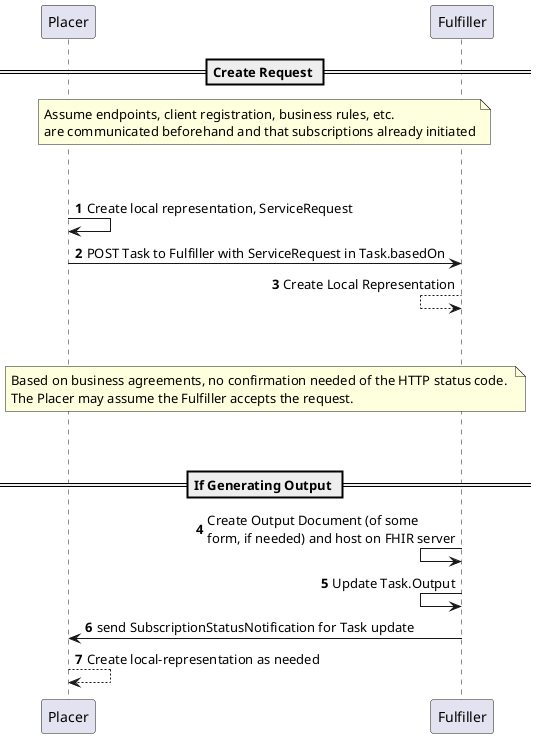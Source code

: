 @startuml
'skinparam svgDimensionStyle false
autonumber

== Create Request ==

note over Placer,Fulfiller
Assume endpoints, client registration, business rules, etc. 
are communicated beforehand and that subscriptions already initiated
end note

||45||

Placer -> Placer : Create local representation, ServiceRequest

Placer -> Fulfiller : POST Task to Fulfiller with ServiceRequest in Task.basedOn

Fulfiller <-- Fulfiller: Create Local Representation

||45||

note over Placer,Fulfiller
Based on business agreements, no confirmation needed of the HTTP status code. 
The Placer may assume the Fulfiller accepts the request. 
end note

||45||

== If Generating Output == 

Fulfiller <- Fulfiller : Create Output Document (of some\nform, if needed) and host on FHIR server

Fulfiller <- Fulfiller: Update Task.Output

Placer <- Fulfiller: send SubscriptionStatusNotification for Task update

Placer --> Placer : Create local-representation as needed
@enduml
